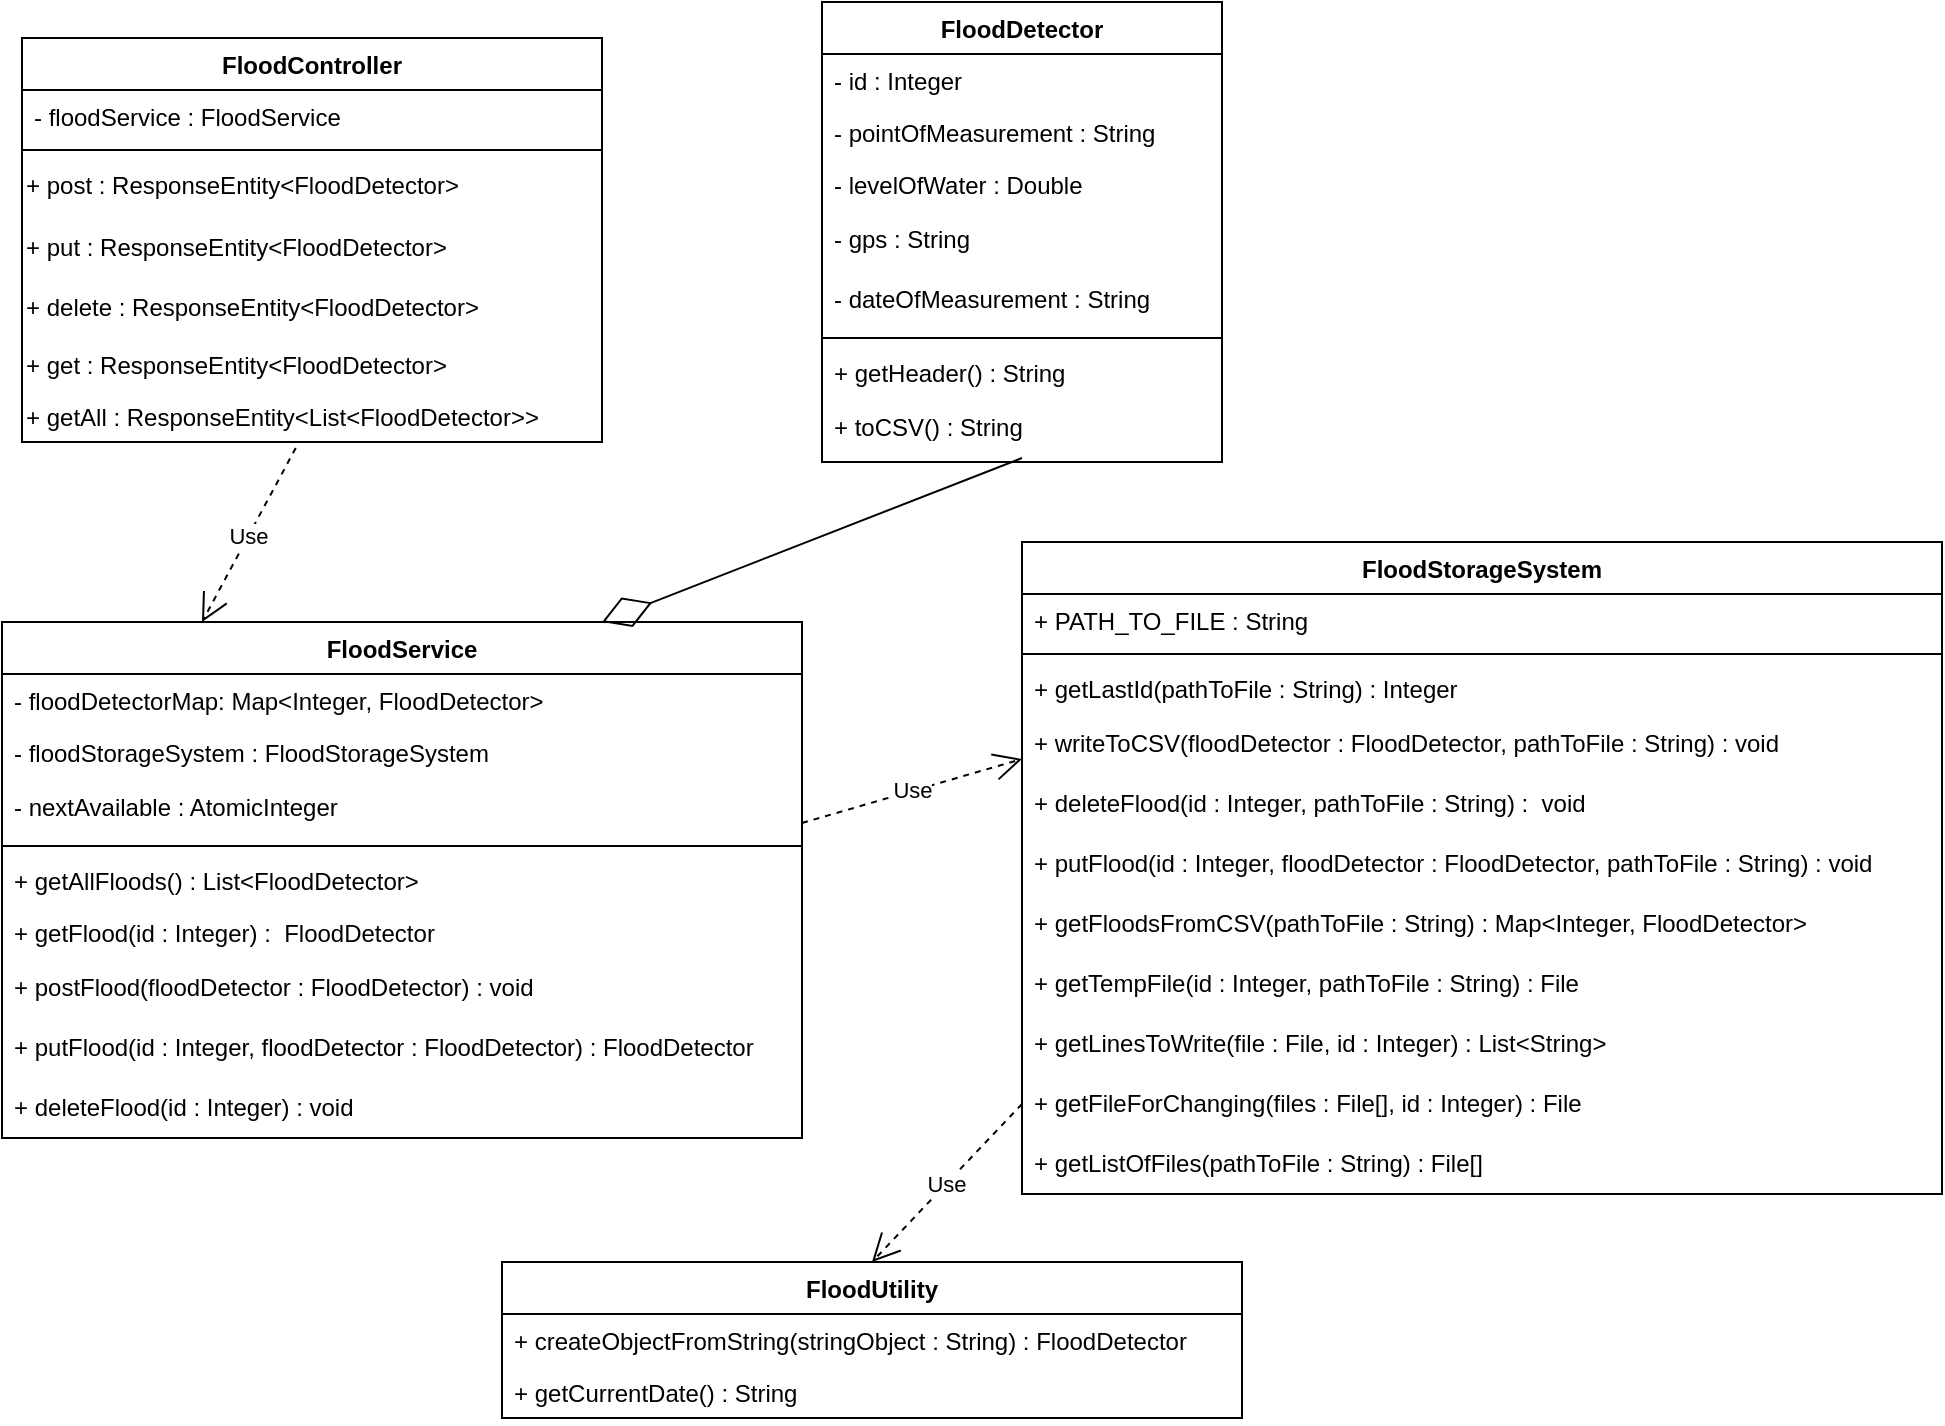 <mxfile version="21.3.8" type="github">
  <diagram id="C5RBs43oDa-KdzZeNtuy" name="Page-1">
    <mxGraphModel dx="1865" dy="506" grid="1" gridSize="10" guides="1" tooltips="1" connect="1" arrows="1" fold="1" page="1" pageScale="1" pageWidth="827" pageHeight="1169" math="0" shadow="0">
      <root>
        <mxCell id="WIyWlLk6GJQsqaUBKTNV-0" />
        <mxCell id="WIyWlLk6GJQsqaUBKTNV-1" parent="WIyWlLk6GJQsqaUBKTNV-0" />
        <mxCell id="zkfFHV4jXpPFQw0GAbJ--0" value="FloodDetector" style="swimlane;fontStyle=1;align=center;verticalAlign=top;childLayout=stackLayout;horizontal=1;startSize=26;horizontalStack=0;resizeParent=1;resizeLast=0;collapsible=1;marginBottom=0;rounded=0;shadow=0;strokeWidth=1;" parent="WIyWlLk6GJQsqaUBKTNV-1" vertex="1">
          <mxGeometry x="120" y="60" width="200" height="230" as="geometry">
            <mxRectangle x="230" y="140" width="160" height="26" as="alternateBounds" />
          </mxGeometry>
        </mxCell>
        <mxCell id="zkfFHV4jXpPFQw0GAbJ--1" value="- id : Integer" style="text;align=left;verticalAlign=top;spacingLeft=4;spacingRight=4;overflow=hidden;rotatable=0;points=[[0,0.5],[1,0.5]];portConstraint=eastwest;" parent="zkfFHV4jXpPFQw0GAbJ--0" vertex="1">
          <mxGeometry y="26" width="200" height="26" as="geometry" />
        </mxCell>
        <mxCell id="zkfFHV4jXpPFQw0GAbJ--2" value="- pointOfMeasurement : String" style="text;align=left;verticalAlign=top;spacingLeft=4;spacingRight=4;overflow=hidden;rotatable=0;points=[[0,0.5],[1,0.5]];portConstraint=eastwest;rounded=0;shadow=0;html=0;" parent="zkfFHV4jXpPFQw0GAbJ--0" vertex="1">
          <mxGeometry y="52" width="200" height="26" as="geometry" />
        </mxCell>
        <mxCell id="zkfFHV4jXpPFQw0GAbJ--3" value="- levelOfWater : Double" style="text;align=left;verticalAlign=top;spacingLeft=4;spacingRight=4;overflow=hidden;rotatable=0;points=[[0,0.5],[1,0.5]];portConstraint=eastwest;rounded=0;shadow=0;html=0;" parent="zkfFHV4jXpPFQw0GAbJ--0" vertex="1">
          <mxGeometry y="78" width="200" height="26" as="geometry" />
        </mxCell>
        <mxCell id="4nNSMMMOvfkwLF6aNkUw-0" value="- gps : String" style="text;html=1;strokeColor=none;fillColor=none;align=left;verticalAlign=middle;whiteSpace=wrap;rounded=0;spacingLeft=4;" parent="zkfFHV4jXpPFQw0GAbJ--0" vertex="1">
          <mxGeometry y="104" width="200" height="30" as="geometry" />
        </mxCell>
        <mxCell id="4nNSMMMOvfkwLF6aNkUw-1" value="- dateOfMeasurement : String" style="text;html=1;strokeColor=none;fillColor=none;align=left;verticalAlign=middle;whiteSpace=wrap;rounded=0;spacingLeft=4;spacingRight=4;" parent="zkfFHV4jXpPFQw0GAbJ--0" vertex="1">
          <mxGeometry y="134" width="200" height="30" as="geometry" />
        </mxCell>
        <mxCell id="zkfFHV4jXpPFQw0GAbJ--4" value="" style="line;html=1;strokeWidth=1;align=left;verticalAlign=middle;spacingTop=-1;spacingLeft=3;spacingRight=3;rotatable=0;labelPosition=right;points=[];portConstraint=eastwest;" parent="zkfFHV4jXpPFQw0GAbJ--0" vertex="1">
          <mxGeometry y="164" width="200" height="8" as="geometry" />
        </mxCell>
        <mxCell id="zkfFHV4jXpPFQw0GAbJ--5" value="+ getHeader() : String" style="text;align=left;verticalAlign=top;spacingLeft=4;spacingRight=4;overflow=hidden;rotatable=0;points=[[0,0.5],[1,0.5]];portConstraint=eastwest;" parent="zkfFHV4jXpPFQw0GAbJ--0" vertex="1">
          <mxGeometry y="172" width="200" height="26" as="geometry" />
        </mxCell>
        <mxCell id="4nNSMMMOvfkwLF6aNkUw-2" value="+ toCSV() : String" style="text;html=1;strokeColor=none;fillColor=none;align=left;verticalAlign=middle;whiteSpace=wrap;rounded=0;spacingLeft=4;spacingRight=4;" parent="zkfFHV4jXpPFQw0GAbJ--0" vertex="1">
          <mxGeometry y="198" width="200" height="30" as="geometry" />
        </mxCell>
        <mxCell id="zkfFHV4jXpPFQw0GAbJ--6" value="FloodService" style="swimlane;fontStyle=1;align=center;verticalAlign=top;childLayout=stackLayout;horizontal=1;startSize=26;horizontalStack=0;resizeParent=1;resizeLast=0;collapsible=1;marginBottom=0;rounded=0;shadow=0;strokeWidth=1;fontColor=default;" parent="WIyWlLk6GJQsqaUBKTNV-1" vertex="1">
          <mxGeometry x="-290" y="370" width="400" height="258" as="geometry">
            <mxRectangle x="130" y="380" width="160" height="26" as="alternateBounds" />
          </mxGeometry>
        </mxCell>
        <mxCell id="zkfFHV4jXpPFQw0GAbJ--7" value="- floodDetectorMap: Map&lt;Integer, FloodDetector&gt;" style="text;align=left;verticalAlign=top;spacingLeft=4;spacingRight=4;overflow=hidden;rotatable=0;points=[[0,0.5],[1,0.5]];portConstraint=eastwest;" parent="zkfFHV4jXpPFQw0GAbJ--6" vertex="1">
          <mxGeometry y="26" width="400" height="26" as="geometry" />
        </mxCell>
        <mxCell id="zkfFHV4jXpPFQw0GAbJ--8" value="- floodStorageSystem : FloodStorageSystem" style="text;align=left;verticalAlign=top;spacingLeft=4;spacingRight=4;overflow=hidden;rotatable=0;points=[[0,0.5],[1,0.5]];portConstraint=eastwest;rounded=0;shadow=0;html=0;" parent="zkfFHV4jXpPFQw0GAbJ--6" vertex="1">
          <mxGeometry y="52" width="400" height="26" as="geometry" />
        </mxCell>
        <mxCell id="4nNSMMMOvfkwLF6aNkUw-3" value="- nextAvailable : AtomicInteger&amp;nbsp;" style="text;html=1;strokeColor=none;fillColor=none;align=left;verticalAlign=middle;whiteSpace=wrap;rounded=0;spacingLeft=4;spacingRight=4;" parent="zkfFHV4jXpPFQw0GAbJ--6" vertex="1">
          <mxGeometry y="78" width="400" height="30" as="geometry" />
        </mxCell>
        <mxCell id="zkfFHV4jXpPFQw0GAbJ--9" value="" style="line;html=1;strokeWidth=1;align=left;verticalAlign=middle;spacingTop=-1;spacingLeft=3;spacingRight=3;rotatable=0;labelPosition=right;points=[];portConstraint=eastwest;" parent="zkfFHV4jXpPFQw0GAbJ--6" vertex="1">
          <mxGeometry y="108" width="400" height="8" as="geometry" />
        </mxCell>
        <mxCell id="zkfFHV4jXpPFQw0GAbJ--10" value="+ getAllFloods() : List&lt;FloodDetector&gt;" style="text;align=left;verticalAlign=top;spacingLeft=4;spacingRight=4;overflow=hidden;rotatable=0;points=[[0,0.5],[1,0.5]];portConstraint=eastwest;fontStyle=0" parent="zkfFHV4jXpPFQw0GAbJ--6" vertex="1">
          <mxGeometry y="116" width="400" height="26" as="geometry" />
        </mxCell>
        <mxCell id="zkfFHV4jXpPFQw0GAbJ--11" value="+ getFlood(id : Integer) :  FloodDetector" style="text;align=left;verticalAlign=top;spacingLeft=4;spacingRight=4;overflow=hidden;rotatable=0;points=[[0,0.5],[1,0.5]];portConstraint=eastwest;" parent="zkfFHV4jXpPFQw0GAbJ--6" vertex="1">
          <mxGeometry y="142" width="400" height="26" as="geometry" />
        </mxCell>
        <mxCell id="4nNSMMMOvfkwLF6aNkUw-5" value="+ postFlood(floodDetector : FloodDetector) : void" style="text;html=1;strokeColor=none;fillColor=none;align=left;verticalAlign=middle;whiteSpace=wrap;rounded=0;spacingLeft=4;spacingRight=4;" parent="zkfFHV4jXpPFQw0GAbJ--6" vertex="1">
          <mxGeometry y="168" width="400" height="30" as="geometry" />
        </mxCell>
        <mxCell id="4nNSMMMOvfkwLF6aNkUw-6" value="+ putFlood(id : Integer, floodDetector : FloodDetector) : FloodDetector" style="text;html=1;strokeColor=none;fillColor=none;align=left;verticalAlign=middle;whiteSpace=wrap;rounded=0;spacingLeft=4;spacingRight=4;" parent="zkfFHV4jXpPFQw0GAbJ--6" vertex="1">
          <mxGeometry y="198" width="400" height="30" as="geometry" />
        </mxCell>
        <mxCell id="4nNSMMMOvfkwLF6aNkUw-4" value="+ deleteFlood(id : Integer) : void" style="text;html=1;strokeColor=none;fillColor=none;align=left;verticalAlign=middle;whiteSpace=wrap;rounded=0;spacingLeft=4;spacingRight=4;" parent="zkfFHV4jXpPFQw0GAbJ--6" vertex="1">
          <mxGeometry y="228" width="400" height="30" as="geometry" />
        </mxCell>
        <mxCell id="zkfFHV4jXpPFQw0GAbJ--17" value="FloodController" style="swimlane;fontStyle=1;align=center;verticalAlign=top;childLayout=stackLayout;horizontal=1;startSize=26;horizontalStack=0;resizeParent=1;resizeLast=0;collapsible=1;marginBottom=0;rounded=0;shadow=0;strokeWidth=1;fontColor=default;" parent="WIyWlLk6GJQsqaUBKTNV-1" vertex="1">
          <mxGeometry x="-280" y="78" width="290" height="202" as="geometry">
            <mxRectangle x="550" y="140" width="160" height="26" as="alternateBounds" />
          </mxGeometry>
        </mxCell>
        <mxCell id="zkfFHV4jXpPFQw0GAbJ--18" value="- floodService : FloodService" style="text;align=left;verticalAlign=top;spacingLeft=4;spacingRight=4;overflow=hidden;rotatable=0;points=[[0,0.5],[1,0.5]];portConstraint=eastwest;" parent="zkfFHV4jXpPFQw0GAbJ--17" vertex="1">
          <mxGeometry y="26" width="290" height="26" as="geometry" />
        </mxCell>
        <mxCell id="zkfFHV4jXpPFQw0GAbJ--23" value="" style="line;html=1;strokeWidth=1;align=left;verticalAlign=middle;spacingTop=-1;spacingLeft=3;spacingRight=3;rotatable=0;labelPosition=right;points=[];portConstraint=eastwest;" parent="zkfFHV4jXpPFQw0GAbJ--17" vertex="1">
          <mxGeometry y="52" width="290" height="8" as="geometry" />
        </mxCell>
        <mxCell id="4nNSMMMOvfkwLF6aNkUw-9" value="+ post :&amp;nbsp;ResponseEntity&amp;lt;FloodDetector&amp;gt;" style="text;strokeColor=none;fillColor=none;align=left;verticalAlign=top;whiteSpace=wrap;rounded=0;fontColor=default;labelBackgroundColor=none;html=1;" parent="zkfFHV4jXpPFQw0GAbJ--17" vertex="1">
          <mxGeometry y="60" width="290" height="30" as="geometry" />
        </mxCell>
        <mxCell id="4nNSMMMOvfkwLF6aNkUw-10" value="+ put :&amp;nbsp;ResponseEntity&amp;lt;FloodDetector&amp;gt;" style="text;strokeColor=none;fillColor=none;align=left;verticalAlign=middle;whiteSpace=wrap;rounded=0;labelBackgroundColor=none;fontColor=default;html=1;" parent="zkfFHV4jXpPFQw0GAbJ--17" vertex="1">
          <mxGeometry y="90" width="290" height="30" as="geometry" />
        </mxCell>
        <mxCell id="4nNSMMMOvfkwLF6aNkUw-11" value="+ delete :&amp;nbsp;ResponseEntity&amp;lt;FloodDetector&amp;gt;" style="text;strokeColor=none;fillColor=none;align=left;verticalAlign=middle;whiteSpace=wrap;rounded=0;html=1;fontColor=default;" parent="zkfFHV4jXpPFQw0GAbJ--17" vertex="1">
          <mxGeometry y="120" width="290" height="30" as="geometry" />
        </mxCell>
        <mxCell id="zkfFHV4jXpPFQw0GAbJ--25" value="+ get : ResponseEntity&amp;lt;FloodDetector&amp;gt;" style="text;align=left;verticalAlign=top;spacingLeft=0;spacingRight=0;overflow=hidden;rotatable=0;points=[[0,0.5],[1,0.5]];portConstraint=eastwest;fontStyle=0;html=1;spacing=2;" parent="zkfFHV4jXpPFQw0GAbJ--17" vertex="1">
          <mxGeometry y="150" width="290" height="26" as="geometry" />
        </mxCell>
        <mxCell id="zkfFHV4jXpPFQw0GAbJ--24" value="+ getAll : ResponseEntity&lt;List&lt;FloodDetector&gt;&gt;" style="text;align=left;verticalAlign=top;spacingLeft=0;spacingRight=0;overflow=hidden;rotatable=0;points=[[0,0.5],[1,0.5]];portConstraint=eastwest;fontColor=default;" parent="zkfFHV4jXpPFQw0GAbJ--17" vertex="1">
          <mxGeometry y="176" width="290" height="26" as="geometry" />
        </mxCell>
        <mxCell id="4nNSMMMOvfkwLF6aNkUw-8" value="" style="endArrow=diamondThin;endFill=0;endSize=24;html=1;rounded=0;exitX=0.5;exitY=1;exitDx=0;exitDy=0;entryX=0.75;entryY=0;entryDx=0;entryDy=0;" parent="WIyWlLk6GJQsqaUBKTNV-1" source="4nNSMMMOvfkwLF6aNkUw-2" target="zkfFHV4jXpPFQw0GAbJ--6" edge="1">
          <mxGeometry width="160" relative="1" as="geometry">
            <mxPoint x="160" y="350" as="sourcePoint" />
            <mxPoint x="320" y="350" as="targetPoint" />
          </mxGeometry>
        </mxCell>
        <mxCell id="4nNSMMMOvfkwLF6aNkUw-13" value="Use" style="endArrow=open;endSize=12;dashed=1;html=1;rounded=0;exitX=0.472;exitY=1.115;exitDx=0;exitDy=0;exitPerimeter=0;entryX=0.25;entryY=0;entryDx=0;entryDy=0;" parent="WIyWlLk6GJQsqaUBKTNV-1" source="zkfFHV4jXpPFQw0GAbJ--24" target="zkfFHV4jXpPFQw0GAbJ--6" edge="1">
          <mxGeometry width="160" relative="1" as="geometry">
            <mxPoint x="-20" y="360" as="sourcePoint" />
            <mxPoint x="140" y="360" as="targetPoint" />
          </mxGeometry>
        </mxCell>
        <mxCell id="4nNSMMMOvfkwLF6aNkUw-14" value="FloodStorageSystem" style="swimlane;fontStyle=1;align=center;verticalAlign=top;childLayout=stackLayout;horizontal=1;startSize=26;horizontalStack=0;resizeParent=1;resizeParentMax=0;resizeLast=0;collapsible=1;marginBottom=0;whiteSpace=wrap;html=1;" parent="WIyWlLk6GJQsqaUBKTNV-1" vertex="1">
          <mxGeometry x="220" y="330" width="460" height="326" as="geometry" />
        </mxCell>
        <mxCell id="4nNSMMMOvfkwLF6aNkUw-15" value="+ PATH_TO_FILE : String" style="text;strokeColor=none;fillColor=none;align=left;verticalAlign=top;spacingLeft=4;spacingRight=4;overflow=hidden;rotatable=0;points=[[0,0.5],[1,0.5]];portConstraint=eastwest;whiteSpace=wrap;html=1;" parent="4nNSMMMOvfkwLF6aNkUw-14" vertex="1">
          <mxGeometry y="26" width="460" height="26" as="geometry" />
        </mxCell>
        <mxCell id="4nNSMMMOvfkwLF6aNkUw-16" value="" style="line;strokeWidth=1;fillColor=none;align=left;verticalAlign=middle;spacingTop=-1;spacingLeft=3;spacingRight=3;rotatable=0;labelPosition=right;points=[];portConstraint=eastwest;strokeColor=inherit;" parent="4nNSMMMOvfkwLF6aNkUw-14" vertex="1">
          <mxGeometry y="52" width="460" height="8" as="geometry" />
        </mxCell>
        <mxCell id="4nNSMMMOvfkwLF6aNkUw-17" value="+ getLastId(pathToFile : String) : Integer" style="text;strokeColor=none;fillColor=none;align=left;verticalAlign=top;spacingLeft=4;spacingRight=4;overflow=hidden;rotatable=0;points=[[0,0.5],[1,0.5]];portConstraint=eastwest;whiteSpace=wrap;html=1;" parent="4nNSMMMOvfkwLF6aNkUw-14" vertex="1">
          <mxGeometry y="60" width="460" height="26" as="geometry" />
        </mxCell>
        <mxCell id="4nNSMMMOvfkwLF6aNkUw-19" value="+ writeToCSV(floodDetector : FloodDetector, pathToFile : String) : void" style="text;html=1;strokeColor=none;fillColor=none;align=left;verticalAlign=middle;whiteSpace=wrap;rounded=0;spacingLeft=4;spacingRight=4;" parent="4nNSMMMOvfkwLF6aNkUw-14" vertex="1">
          <mxGeometry y="86" width="460" height="30" as="geometry" />
        </mxCell>
        <mxCell id="4nNSMMMOvfkwLF6aNkUw-21" value="+ deleteFlood(id : Integer, pathToFile : String) :&amp;nbsp; void" style="text;html=1;strokeColor=none;fillColor=none;align=left;verticalAlign=middle;whiteSpace=wrap;rounded=0;spacingLeft=4;spacingRight=4;" parent="4nNSMMMOvfkwLF6aNkUw-14" vertex="1">
          <mxGeometry y="116" width="460" height="30" as="geometry" />
        </mxCell>
        <mxCell id="4nNSMMMOvfkwLF6aNkUw-20" value="+ putFlood(id : Integer, floodDetector : FloodDetector, pathToFile : String) : void" style="text;html=1;strokeColor=none;fillColor=none;align=left;verticalAlign=middle;whiteSpace=wrap;rounded=0;spacingLeft=4;spacingRight=4;" parent="4nNSMMMOvfkwLF6aNkUw-14" vertex="1">
          <mxGeometry y="146" width="460" height="30" as="geometry" />
        </mxCell>
        <mxCell id="4nNSMMMOvfkwLF6aNkUw-18" value="+ getFloodsFromCSV(pathToFile : String) :&amp;nbsp;Map&amp;lt;Integer, FloodDetector&amp;gt;" style="text;html=1;strokeColor=none;fillColor=none;align=left;verticalAlign=middle;whiteSpace=wrap;rounded=0;spacingLeft=4;spacingRight=4;" parent="4nNSMMMOvfkwLF6aNkUw-14" vertex="1">
          <mxGeometry y="176" width="460" height="30" as="geometry" />
        </mxCell>
        <mxCell id="4nNSMMMOvfkwLF6aNkUw-23" value="+ getTempFile(id : Integer, pathToFile : String) : File" style="text;html=1;strokeColor=none;fillColor=none;align=left;verticalAlign=middle;whiteSpace=wrap;rounded=0;spacingLeft=4;spacingRight=4;" parent="4nNSMMMOvfkwLF6aNkUw-14" vertex="1">
          <mxGeometry y="206" width="460" height="30" as="geometry" />
        </mxCell>
        <mxCell id="4nNSMMMOvfkwLF6aNkUw-24" value="+ getLinesToWrite(file : File, id : Integer) : List&amp;lt;String&amp;gt;" style="text;html=1;strokeColor=none;fillColor=none;align=left;verticalAlign=middle;whiteSpace=wrap;rounded=0;spacingLeft=4;spacingRight=4;" parent="4nNSMMMOvfkwLF6aNkUw-14" vertex="1">
          <mxGeometry y="236" width="460" height="30" as="geometry" />
        </mxCell>
        <mxCell id="4nNSMMMOvfkwLF6aNkUw-22" value="+ getFileForChanging(files : File[], id : Integer) : File" style="text;html=1;strokeColor=none;fillColor=none;align=left;verticalAlign=middle;whiteSpace=wrap;rounded=0;spacingLeft=4;spacingRight=4;" parent="4nNSMMMOvfkwLF6aNkUw-14" vertex="1">
          <mxGeometry y="266" width="460" height="30" as="geometry" />
        </mxCell>
        <mxCell id="4nNSMMMOvfkwLF6aNkUw-25" value="+ getListOfFiles(pathToFile : String) : File[]" style="text;html=1;strokeColor=none;fillColor=none;align=left;verticalAlign=middle;whiteSpace=wrap;rounded=0;spacingLeft=4;spacingRight=4;" parent="4nNSMMMOvfkwLF6aNkUw-14" vertex="1">
          <mxGeometry y="296" width="460" height="30" as="geometry" />
        </mxCell>
        <mxCell id="4nNSMMMOvfkwLF6aNkUw-26" value="Use" style="endArrow=open;endSize=12;dashed=1;html=1;rounded=0;entryX=0;entryY=0.75;entryDx=0;entryDy=0;exitX=1;exitY=0.75;exitDx=0;exitDy=0;" parent="WIyWlLk6GJQsqaUBKTNV-1" source="4nNSMMMOvfkwLF6aNkUw-3" target="4nNSMMMOvfkwLF6aNkUw-19" edge="1">
          <mxGeometry width="160" relative="1" as="geometry">
            <mxPoint x="270" y="540" as="sourcePoint" />
            <mxPoint x="120" y="560" as="targetPoint" />
          </mxGeometry>
        </mxCell>
        <mxCell id="ANQcLqXzFKSW4PjGniEG-0" value="FloodUtility" style="swimlane;fontStyle=1;align=center;verticalAlign=top;childLayout=stackLayout;horizontal=1;startSize=26;horizontalStack=0;resizeParent=1;resizeParentMax=0;resizeLast=0;collapsible=1;marginBottom=0;whiteSpace=wrap;html=1;" parent="WIyWlLk6GJQsqaUBKTNV-1" vertex="1">
          <mxGeometry x="-40" y="690" width="370" height="78" as="geometry" />
        </mxCell>
        <mxCell id="ANQcLqXzFKSW4PjGniEG-1" value="+&amp;nbsp;createObjectFromString(stringObject : String&lt;span style=&quot;background-color: initial;&quot;&gt;) : FloodDetector&amp;nbsp;&lt;/span&gt;" style="text;strokeColor=none;fillColor=none;align=left;verticalAlign=top;spacingLeft=4;spacingRight=4;overflow=hidden;rotatable=0;points=[[0,0.5],[1,0.5]];portConstraint=eastwest;whiteSpace=wrap;html=1;" parent="ANQcLqXzFKSW4PjGniEG-0" vertex="1">
          <mxGeometry y="26" width="370" height="26" as="geometry" />
        </mxCell>
        <mxCell id="ANQcLqXzFKSW4PjGniEG-3" value="+&amp;nbsp;getCurrentDate() : String" style="text;strokeColor=none;fillColor=none;align=left;verticalAlign=top;spacingLeft=4;spacingRight=4;overflow=hidden;rotatable=0;points=[[0,0.5],[1,0.5]];portConstraint=eastwest;whiteSpace=wrap;html=1;" parent="ANQcLqXzFKSW4PjGniEG-0" vertex="1">
          <mxGeometry y="52" width="370" height="26" as="geometry" />
        </mxCell>
        <mxCell id="ANQcLqXzFKSW4PjGniEG-4" value="Use" style="endArrow=open;endSize=12;dashed=1;html=1;rounded=0;entryX=0.5;entryY=0;entryDx=0;entryDy=0;exitX=0;exitY=0.5;exitDx=0;exitDy=0;" parent="WIyWlLk6GJQsqaUBKTNV-1" source="4nNSMMMOvfkwLF6aNkUw-22" target="ANQcLqXzFKSW4PjGniEG-0" edge="1">
          <mxGeometry width="160" relative="1" as="geometry">
            <mxPoint x="140" y="600" as="sourcePoint" />
            <mxPoint x="300" y="600" as="targetPoint" />
          </mxGeometry>
        </mxCell>
      </root>
    </mxGraphModel>
  </diagram>
</mxfile>
